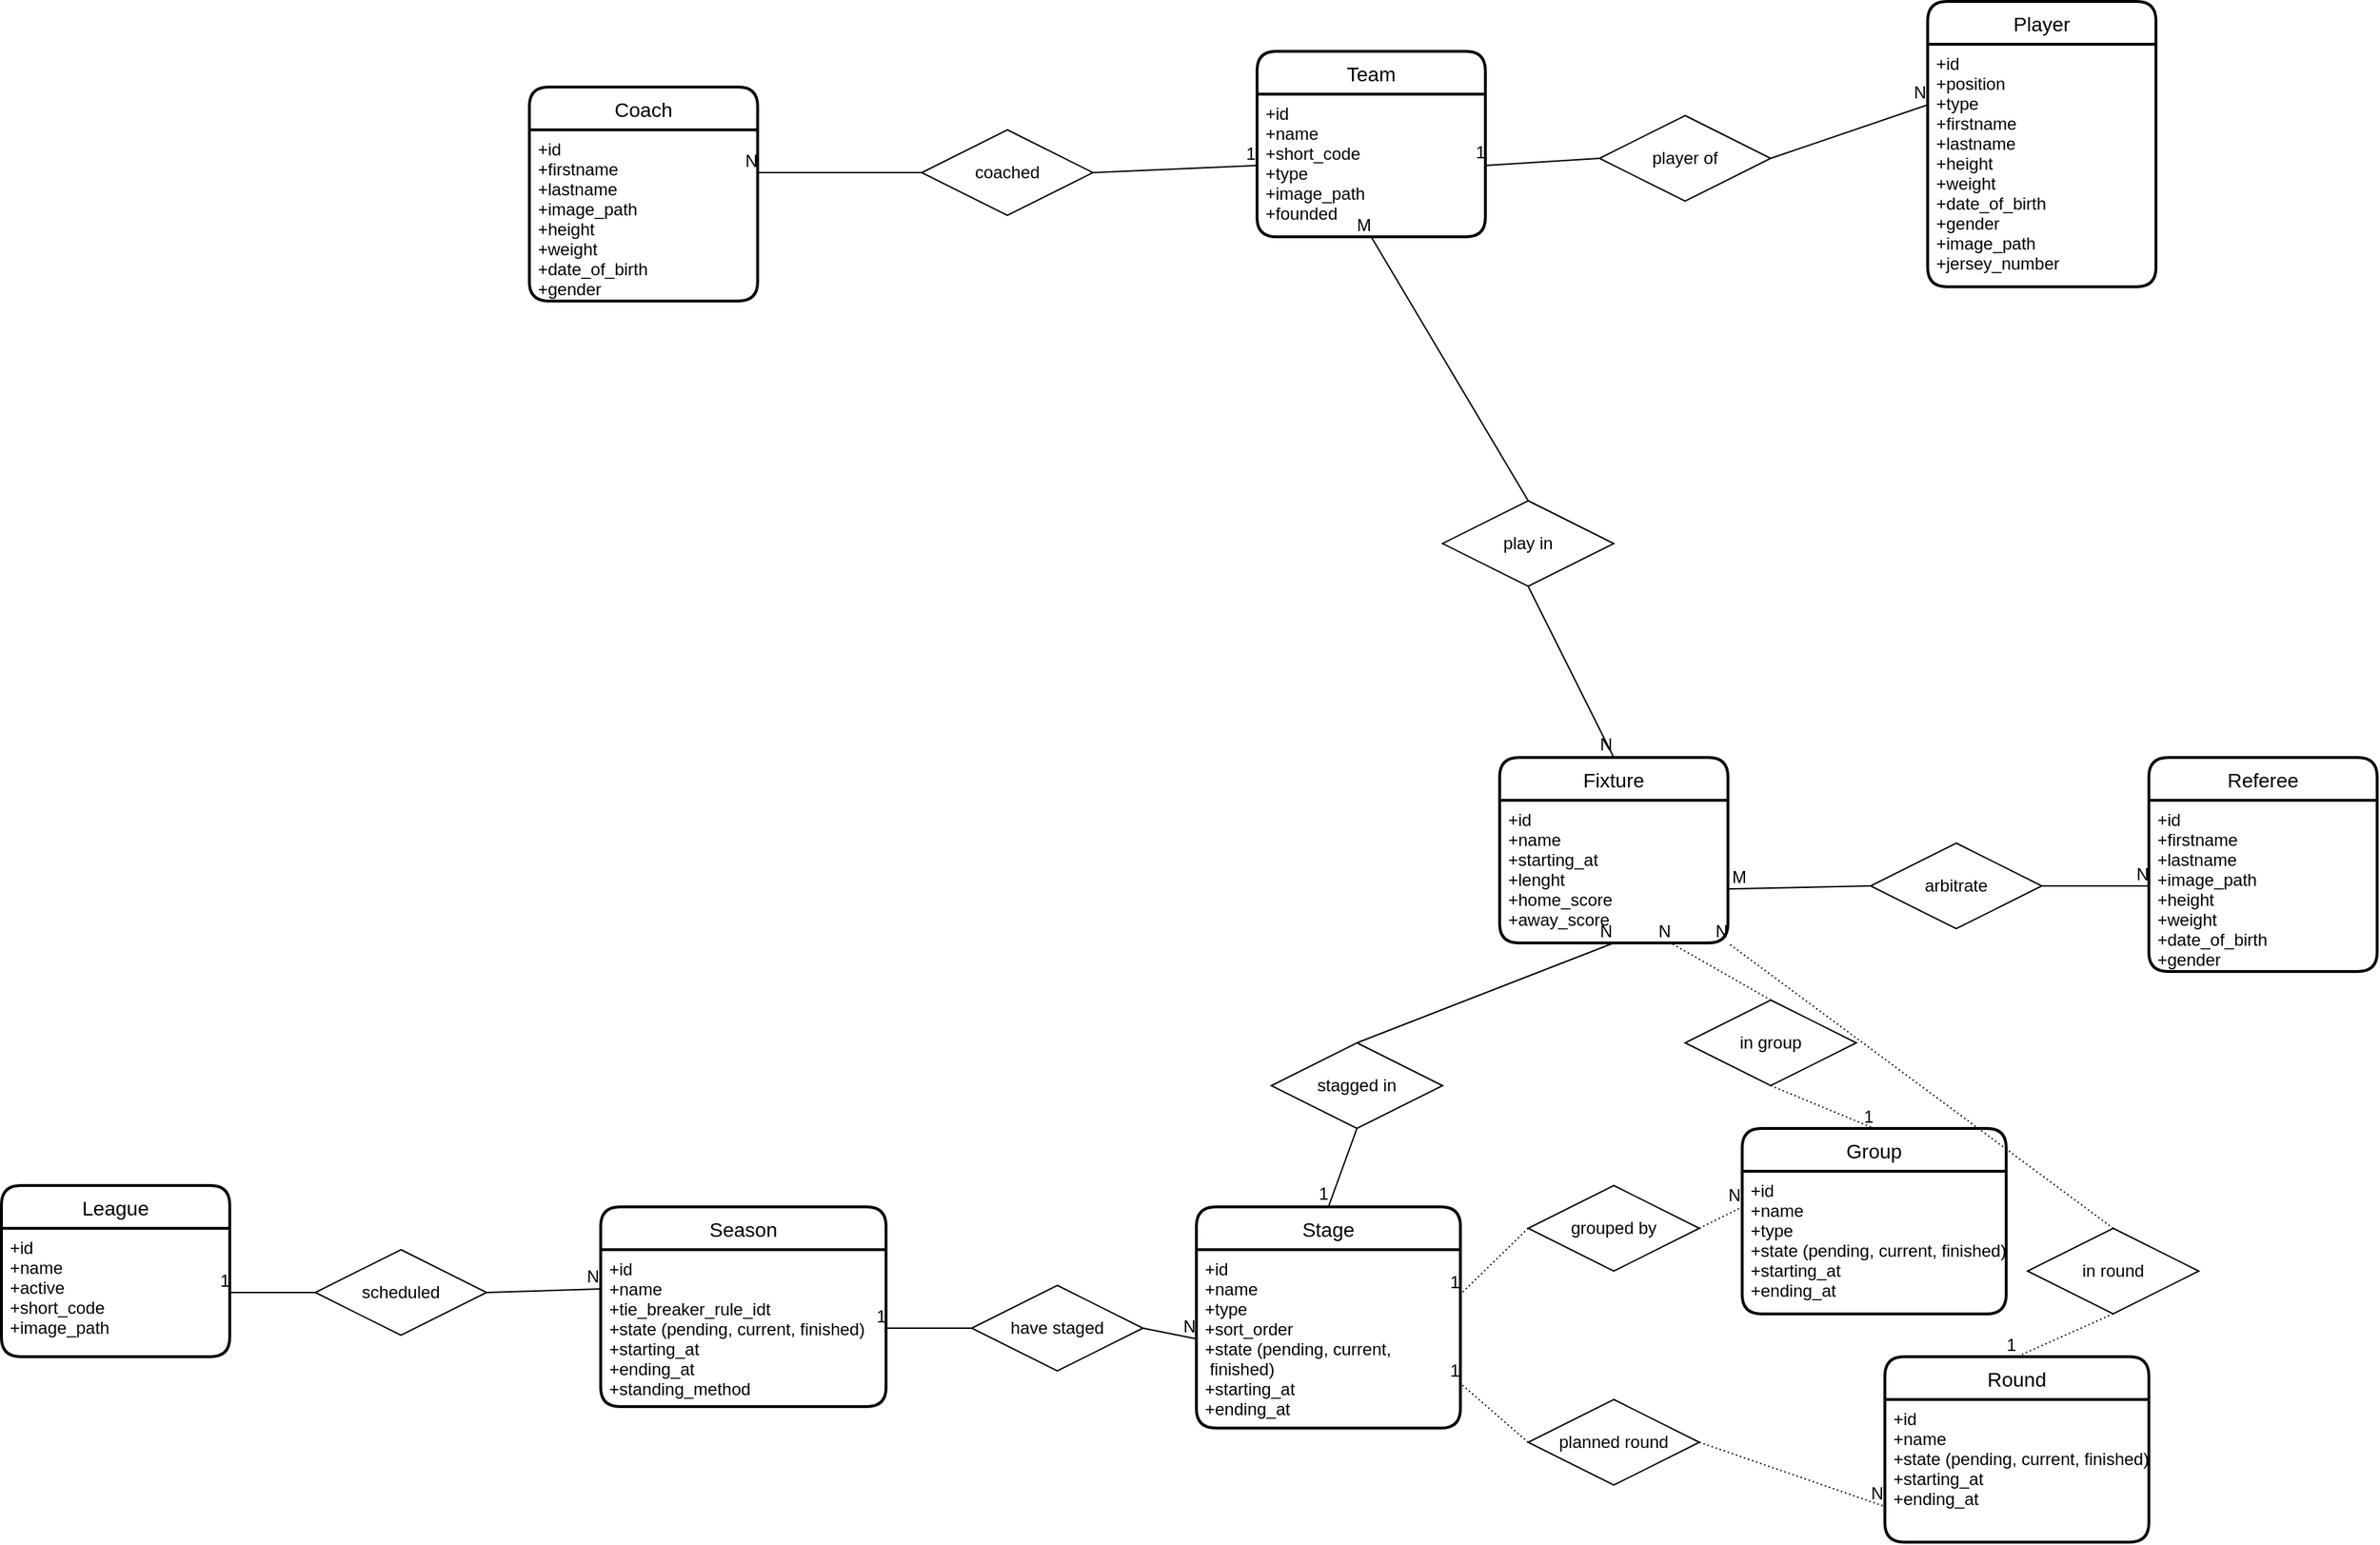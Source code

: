 <mxfile>
    <diagram id="R2lEEEUBdFMjLlhIrx00" name="E/R">
        <mxGraphModel dx="2905" dy="1395" grid="1" gridSize="10" guides="1" tooltips="1" connect="1" arrows="1" fold="1" page="1" pageScale="1" pageWidth="850" pageHeight="1100" math="0" shadow="0" extFonts="Permanent Marker^https://fonts.googleapis.com/css?family=Permanent+Marker">
            <root>
                <mxCell id="0"/>
                <mxCell id="1" parent="0"/>
                <mxCell id="2" value="Fixture" style="swimlane;childLayout=stackLayout;horizontal=1;startSize=30;horizontalStack=0;rounded=1;fontSize=14;fontStyle=0;strokeWidth=2;resizeParent=0;resizeLast=1;shadow=0;dashed=0;align=center;" parent="1" vertex="1">
                    <mxGeometry x="770" y="-90" width="160" height="130" as="geometry"/>
                </mxCell>
                <mxCell id="3" value="+id&#10;+name&#10;+starting_at&#10;+lenght&#10;+home_score&#10;+away_score" style="align=left;strokeColor=none;fillColor=none;spacingLeft=4;fontSize=12;verticalAlign=top;resizable=0;rotatable=0;part=1;" parent="2" vertex="1">
                    <mxGeometry y="30" width="160" height="100" as="geometry"/>
                </mxCell>
                <mxCell id="4" value="League" style="swimlane;childLayout=stackLayout;horizontal=1;startSize=30;horizontalStack=0;rounded=1;fontSize=14;fontStyle=0;strokeWidth=2;resizeParent=0;resizeLast=1;shadow=0;dashed=0;align=center;" parent="1" vertex="1">
                    <mxGeometry x="-280" y="210" width="160" height="120" as="geometry"/>
                </mxCell>
                <mxCell id="5" value="+id&#10;+name&#10;+active&#10;+short_code&#10;+image_path" style="align=left;strokeColor=none;fillColor=none;spacingLeft=4;fontSize=12;verticalAlign=top;resizable=0;rotatable=0;part=1;" parent="4" vertex="1">
                    <mxGeometry y="30" width="160" height="90" as="geometry"/>
                </mxCell>
                <mxCell id="6" value="Season" style="swimlane;childLayout=stackLayout;horizontal=1;startSize=30;horizontalStack=0;rounded=1;fontSize=14;fontStyle=0;strokeWidth=2;resizeParent=0;resizeLast=1;shadow=0;dashed=0;align=center;" parent="1" vertex="1">
                    <mxGeometry x="140" y="225" width="200" height="140" as="geometry"/>
                </mxCell>
                <mxCell id="7" value="+id&#10;+name&#10;+tie_breaker_rule_idt&#10;+state (pending, current, finished)&#10;+starting_at&#10;+ending_at&#10;+standing_method&#10;" style="align=left;strokeColor=none;fillColor=none;spacingLeft=4;fontSize=12;verticalAlign=top;resizable=0;rotatable=0;part=1;" parent="6" vertex="1">
                    <mxGeometry y="30" width="200" height="110" as="geometry"/>
                </mxCell>
                <mxCell id="23" value="Stage" style="swimlane;childLayout=stackLayout;horizontal=1;startSize=30;horizontalStack=0;rounded=1;fontSize=14;fontStyle=0;strokeWidth=2;resizeParent=0;resizeLast=1;shadow=0;dashed=0;align=center;" parent="1" vertex="1">
                    <mxGeometry x="557.5" y="225" width="185" height="155" as="geometry"/>
                </mxCell>
                <mxCell id="24" value="+id&#10;+name&#10;+type&#10;+sort_order&#10;+state (pending, current,&#10; finished)&#10;+starting_at&#10;+ending_at&#10;" style="align=left;strokeColor=none;fillColor=none;spacingLeft=4;fontSize=12;verticalAlign=top;resizable=0;rotatable=0;part=1;" parent="23" vertex="1">
                    <mxGeometry y="30" width="185" height="125" as="geometry"/>
                </mxCell>
                <mxCell id="25" value="Group" style="swimlane;childLayout=stackLayout;horizontal=1;startSize=30;horizontalStack=0;rounded=1;fontSize=14;fontStyle=0;strokeWidth=2;resizeParent=0;resizeLast=1;shadow=0;dashed=0;align=center;" parent="1" vertex="1">
                    <mxGeometry x="940" y="170" width="185" height="130" as="geometry"/>
                </mxCell>
                <mxCell id="26" value="+id&#10;+name&#10;+type&#10;+state (pending, current, finished)&#10;+starting_at&#10;+ending_at" style="align=left;strokeColor=none;fillColor=none;spacingLeft=4;fontSize=12;verticalAlign=top;resizable=0;rotatable=0;part=1;" parent="25" vertex="1">
                    <mxGeometry y="30" width="185" height="100" as="geometry"/>
                </mxCell>
                <mxCell id="40" value="stagged in" style="shape=rhombus;perimeter=rhombusPerimeter;whiteSpace=wrap;html=1;align=center;" parent="1" vertex="1">
                    <mxGeometry x="610" y="110" width="120" height="60" as="geometry"/>
                </mxCell>
                <mxCell id="41" value="" style="endArrow=none;html=1;rounded=0;exitX=0.5;exitY=1;exitDx=0;exitDy=0;entryX=0.5;entryY=0;entryDx=0;entryDy=0;" parent="1" source="40" target="23" edge="1">
                    <mxGeometry relative="1" as="geometry">
                        <mxPoint x="720" y="370" as="sourcePoint"/>
                        <mxPoint x="470.0" y="330" as="targetPoint"/>
                    </mxGeometry>
                </mxCell>
                <mxCell id="42" value="1" style="resizable=0;html=1;align=right;verticalAlign=bottom;" parent="41" connectable="0" vertex="1">
                    <mxGeometry x="1" relative="1" as="geometry"/>
                </mxCell>
                <mxCell id="43" value="" style="endArrow=none;html=1;rounded=0;entryX=0.5;entryY=1;entryDx=0;entryDy=0;exitX=0.5;exitY=0;exitDx=0;exitDy=0;" parent="1" source="40" target="3" edge="1">
                    <mxGeometry relative="1" as="geometry">
                        <mxPoint x="640" y="170" as="sourcePoint"/>
                        <mxPoint x="990" y="230.0" as="targetPoint"/>
                    </mxGeometry>
                </mxCell>
                <mxCell id="44" value="N" style="resizable=0;html=1;align=right;verticalAlign=bottom;" parent="43" connectable="0" vertex="1">
                    <mxGeometry x="1" relative="1" as="geometry"/>
                </mxCell>
                <mxCell id="45" value="in group" style="shape=rhombus;perimeter=rhombusPerimeter;whiteSpace=wrap;html=1;align=center;" parent="1" vertex="1">
                    <mxGeometry x="900" y="80" width="120" height="60" as="geometry"/>
                </mxCell>
                <mxCell id="50" value="" style="endArrow=none;html=1;rounded=0;dashed=1;dashPattern=1 2;exitX=0.5;exitY=1;exitDx=0;exitDy=0;entryX=0.5;entryY=0;entryDx=0;entryDy=0;" parent="1" source="45" target="25" edge="1">
                    <mxGeometry relative="1" as="geometry">
                        <mxPoint x="970" y="160" as="sourcePoint"/>
                        <mxPoint x="1070" y="200" as="targetPoint"/>
                    </mxGeometry>
                </mxCell>
                <mxCell id="51" value="1" style="resizable=0;html=1;align=right;verticalAlign=bottom;" parent="50" connectable="0" vertex="1">
                    <mxGeometry x="1" relative="1" as="geometry"/>
                </mxCell>
                <mxCell id="52" value="" style="endArrow=none;html=1;rounded=0;dashed=1;dashPattern=1 2;entryX=0.75;entryY=1;entryDx=0;entryDy=0;exitX=0.5;exitY=0;exitDx=0;exitDy=0;" parent="1" source="45" target="3" edge="1">
                    <mxGeometry relative="1" as="geometry">
                        <mxPoint x="750" y="160" as="sourcePoint"/>
                        <mxPoint x="910" y="160" as="targetPoint"/>
                    </mxGeometry>
                </mxCell>
                <mxCell id="53" value="N" style="resizable=0;html=1;align=right;verticalAlign=bottom;" parent="52" connectable="0" vertex="1">
                    <mxGeometry x="1" relative="1" as="geometry"/>
                </mxCell>
                <mxCell id="55" value="scheduled" style="shape=rhombus;perimeter=rhombusPerimeter;whiteSpace=wrap;html=1;align=center;" parent="1" vertex="1">
                    <mxGeometry x="-60" y="255" width="120" height="60" as="geometry"/>
                </mxCell>
                <mxCell id="56" value="" style="endArrow=none;html=1;rounded=0;entryX=1;entryY=0.5;entryDx=0;entryDy=0;exitX=0;exitY=0.5;exitDx=0;exitDy=0;" parent="1" source="55" target="5" edge="1">
                    <mxGeometry relative="1" as="geometry">
                        <mxPoint x="110" y="190" as="sourcePoint"/>
                        <mxPoint x="270" y="190" as="targetPoint"/>
                    </mxGeometry>
                </mxCell>
                <mxCell id="57" value="1" style="resizable=0;html=1;align=right;verticalAlign=bottom;" parent="56" connectable="0" vertex="1">
                    <mxGeometry x="1" relative="1" as="geometry"/>
                </mxCell>
                <mxCell id="58" value="" style="endArrow=none;html=1;rounded=0;entryX=0;entryY=0.25;entryDx=0;entryDy=0;exitX=1;exitY=0.5;exitDx=0;exitDy=0;" parent="1" source="55" target="7" edge="1">
                    <mxGeometry relative="1" as="geometry">
                        <mxPoint x="110" y="190" as="sourcePoint"/>
                        <mxPoint x="270" y="190" as="targetPoint"/>
                    </mxGeometry>
                </mxCell>
                <mxCell id="59" value="N" style="resizable=0;html=1;align=right;verticalAlign=bottom;" parent="58" connectable="0" vertex="1">
                    <mxGeometry x="1" relative="1" as="geometry"/>
                </mxCell>
                <mxCell id="60" value="have staged" style="shape=rhombus;perimeter=rhombusPerimeter;whiteSpace=wrap;html=1;align=center;" parent="1" vertex="1">
                    <mxGeometry x="400" y="280" width="120" height="60" as="geometry"/>
                </mxCell>
                <mxCell id="61" value="" style="endArrow=none;html=1;rounded=0;entryX=1;entryY=0.5;entryDx=0;entryDy=0;exitX=0;exitY=0.5;exitDx=0;exitDy=0;" parent="1" source="60" target="7" edge="1">
                    <mxGeometry relative="1" as="geometry">
                        <mxPoint x="290" y="150" as="sourcePoint"/>
                        <mxPoint x="450" y="150" as="targetPoint"/>
                    </mxGeometry>
                </mxCell>
                <mxCell id="62" value="1" style="resizable=0;html=1;align=right;verticalAlign=bottom;" parent="61" connectable="0" vertex="1">
                    <mxGeometry x="1" relative="1" as="geometry"/>
                </mxCell>
                <mxCell id="63" value="" style="endArrow=none;html=1;rounded=0;exitX=1;exitY=0.5;exitDx=0;exitDy=0;entryX=0;entryY=0.5;entryDx=0;entryDy=0;" parent="1" source="60" target="24" edge="1">
                    <mxGeometry relative="1" as="geometry">
                        <mxPoint x="440" y="240" as="sourcePoint"/>
                        <mxPoint x="600" y="240" as="targetPoint"/>
                    </mxGeometry>
                </mxCell>
                <mxCell id="64" value="N" style="resizable=0;html=1;align=right;verticalAlign=bottom;" parent="63" connectable="0" vertex="1">
                    <mxGeometry x="1" relative="1" as="geometry"/>
                </mxCell>
                <mxCell id="65" value="Round" style="swimlane;childLayout=stackLayout;horizontal=1;startSize=30;horizontalStack=0;rounded=1;fontSize=14;fontStyle=0;strokeWidth=2;resizeParent=0;resizeLast=1;shadow=0;dashed=0;align=center;" parent="1" vertex="1">
                    <mxGeometry x="1040" y="330" width="185" height="130" as="geometry"/>
                </mxCell>
                <mxCell id="66" value="+id&#10;+name&#10;+state (pending, current, finished)&#10;+starting_at&#10;+ending_at" style="align=left;strokeColor=none;fillColor=none;spacingLeft=4;fontSize=12;verticalAlign=top;resizable=0;rotatable=0;part=1;" parent="65" vertex="1">
                    <mxGeometry y="30" width="185" height="100" as="geometry"/>
                </mxCell>
                <mxCell id="67" value="" style="endArrow=none;html=1;rounded=0;dashed=1;dashPattern=1 2;entryX=1;entryY=1;entryDx=0;entryDy=0;exitX=0.5;exitY=0;exitDx=0;exitDy=0;" parent="1" source="69" target="3" edge="1">
                    <mxGeometry relative="1" as="geometry">
                        <mxPoint x="1090" y="60" as="sourcePoint"/>
                        <mxPoint x="1020" y="20" as="targetPoint"/>
                    </mxGeometry>
                </mxCell>
                <mxCell id="68" value="N" style="resizable=0;html=1;align=right;verticalAlign=bottom;" parent="67" connectable="0" vertex="1">
                    <mxGeometry x="1" relative="1" as="geometry"/>
                </mxCell>
                <mxCell id="69" value="in round" style="shape=rhombus;perimeter=rhombusPerimeter;whiteSpace=wrap;html=1;align=center;" parent="1" vertex="1">
                    <mxGeometry x="1140" y="240" width="120" height="60" as="geometry"/>
                </mxCell>
                <mxCell id="70" value="" style="endArrow=none;html=1;rounded=0;dashed=1;dashPattern=1 2;exitX=0.5;exitY=1;exitDx=0;exitDy=0;entryX=0.5;entryY=0;entryDx=0;entryDy=0;" parent="1" source="69" target="65" edge="1">
                    <mxGeometry relative="1" as="geometry">
                        <mxPoint x="1191.25" y="125" as="sourcePoint"/>
                        <mxPoint x="1213.75" y="210" as="targetPoint"/>
                    </mxGeometry>
                </mxCell>
                <mxCell id="71" value="1" style="resizable=0;html=1;align=right;verticalAlign=bottom;" parent="70" connectable="0" vertex="1">
                    <mxGeometry x="1" relative="1" as="geometry"/>
                </mxCell>
                <mxCell id="72" value="grouped by" style="shape=rhombus;perimeter=rhombusPerimeter;whiteSpace=wrap;html=1;align=center;" vertex="1" parent="1">
                    <mxGeometry x="790" y="210" width="120" height="60" as="geometry"/>
                </mxCell>
                <mxCell id="73" value="planned round" style="shape=rhombus;perimeter=rhombusPerimeter;whiteSpace=wrap;html=1;align=center;" vertex="1" parent="1">
                    <mxGeometry x="790" y="360" width="120" height="60" as="geometry"/>
                </mxCell>
                <mxCell id="79" value="" style="endArrow=none;html=1;rounded=0;dashed=1;dashPattern=1 2;entryX=1;entryY=0.75;entryDx=0;entryDy=0;exitX=0;exitY=0.5;exitDx=0;exitDy=0;" edge="1" parent="1" source="73" target="24">
                    <mxGeometry relative="1" as="geometry">
                        <mxPoint x="690" y="290" as="sourcePoint"/>
                        <mxPoint x="850" y="290" as="targetPoint"/>
                    </mxGeometry>
                </mxCell>
                <mxCell id="80" value="1" style="resizable=0;html=1;align=right;verticalAlign=bottom;" connectable="0" vertex="1" parent="79">
                    <mxGeometry x="1" relative="1" as="geometry"/>
                </mxCell>
                <mxCell id="81" value="" style="endArrow=none;html=1;rounded=0;dashed=1;dashPattern=1 2;entryX=0;entryY=0.75;entryDx=0;entryDy=0;exitX=1;exitY=0.5;exitDx=0;exitDy=0;" edge="1" parent="1" source="73" target="66">
                    <mxGeometry relative="1" as="geometry">
                        <mxPoint x="740" y="290" as="sourcePoint"/>
                        <mxPoint x="900" y="290" as="targetPoint"/>
                    </mxGeometry>
                </mxCell>
                <mxCell id="82" value="N" style="resizable=0;html=1;align=right;verticalAlign=bottom;" connectable="0" vertex="1" parent="81">
                    <mxGeometry x="1" relative="1" as="geometry"/>
                </mxCell>
                <mxCell id="83" value="" style="endArrow=none;html=1;rounded=0;dashed=1;dashPattern=1 2;entryX=1;entryY=0.25;entryDx=0;entryDy=0;exitX=0;exitY=0.5;exitDx=0;exitDy=0;" edge="1" parent="1" source="72" target="24">
                    <mxGeometry relative="1" as="geometry">
                        <mxPoint x="837.5" y="311.25" as="sourcePoint"/>
                        <mxPoint x="790" y="270" as="targetPoint"/>
                    </mxGeometry>
                </mxCell>
                <mxCell id="84" value="1" style="resizable=0;html=1;align=right;verticalAlign=bottom;" connectable="0" vertex="1" parent="83">
                    <mxGeometry x="1" relative="1" as="geometry"/>
                </mxCell>
                <mxCell id="85" value="" style="endArrow=none;html=1;rounded=0;dashed=1;dashPattern=1 2;entryX=0;entryY=0.25;entryDx=0;entryDy=0;exitX=1;exitY=0.5;exitDx=0;exitDy=0;" edge="1" parent="1" source="72" target="26">
                    <mxGeometry relative="1" as="geometry">
                        <mxPoint x="840" y="300" as="sourcePoint"/>
                        <mxPoint x="970" y="345" as="targetPoint"/>
                    </mxGeometry>
                </mxCell>
                <mxCell id="86" value="N" style="resizable=0;html=1;align=right;verticalAlign=bottom;" connectable="0" vertex="1" parent="85">
                    <mxGeometry x="1" relative="1" as="geometry"/>
                </mxCell>
                <mxCell id="99" value="Team" style="swimlane;childLayout=stackLayout;horizontal=1;startSize=30;horizontalStack=0;rounded=1;fontSize=14;fontStyle=0;strokeWidth=2;resizeParent=0;resizeLast=1;shadow=0;dashed=0;align=center;" vertex="1" parent="1">
                    <mxGeometry x="600" y="-585" width="160" height="130" as="geometry"/>
                </mxCell>
                <mxCell id="100" value="+id&#10;+name&#10;+short_code&#10;+type&#10;+image_path&#10;+founded" style="align=left;strokeColor=none;fillColor=none;spacingLeft=4;fontSize=12;verticalAlign=top;resizable=0;rotatable=0;part=1;" vertex="1" parent="99">
                    <mxGeometry y="30" width="160" height="100" as="geometry"/>
                </mxCell>
                <mxCell id="101" value="Player" style="swimlane;childLayout=stackLayout;horizontal=1;startSize=30;horizontalStack=0;rounded=1;fontSize=14;fontStyle=0;strokeWidth=2;resizeParent=0;resizeLast=1;shadow=0;dashed=0;align=center;" vertex="1" parent="1">
                    <mxGeometry x="1070" y="-620" width="160" height="200" as="geometry"/>
                </mxCell>
                <mxCell id="102" value="+id&#10;+position&#10;+type&#10;+firstname&#10;+lastname&#10;+height&#10;+weight&#10;+date_of_birth&#10;+gender&#10;+image_path&#10;+jersey_number" style="align=left;strokeColor=none;fillColor=none;spacingLeft=4;fontSize=12;verticalAlign=top;resizable=0;rotatable=0;part=1;" vertex="1" parent="101">
                    <mxGeometry y="30" width="160" height="170" as="geometry"/>
                </mxCell>
                <mxCell id="105" value="Coach" style="swimlane;childLayout=stackLayout;horizontal=1;startSize=30;horizontalStack=0;rounded=1;fontSize=14;fontStyle=0;strokeWidth=2;resizeParent=0;resizeLast=1;shadow=0;dashed=0;align=center;" vertex="1" parent="1">
                    <mxGeometry x="90" y="-560" width="160" height="150" as="geometry"/>
                </mxCell>
                <mxCell id="106" value="+id&#10;+firstname&#10;+lastname&#10;+image_path&#10;+height&#10;+weight&#10;+date_of_birth&#10;+gender" style="align=left;strokeColor=none;fillColor=none;spacingLeft=4;fontSize=12;verticalAlign=top;resizable=0;rotatable=0;part=1;" vertex="1" parent="105">
                    <mxGeometry y="30" width="160" height="120" as="geometry"/>
                </mxCell>
                <mxCell id="109" value="Referee" style="swimlane;childLayout=stackLayout;horizontal=1;startSize=30;horizontalStack=0;rounded=1;fontSize=14;fontStyle=0;strokeWidth=2;resizeParent=0;resizeLast=1;shadow=0;dashed=0;align=center;" vertex="1" parent="1">
                    <mxGeometry x="1225" y="-90" width="160" height="150" as="geometry"/>
                </mxCell>
                <mxCell id="110" value="+id&#10;+firstname&#10;+lastname&#10;+image_path&#10;+height&#10;+weight&#10;+date_of_birth&#10;+gender" style="align=left;strokeColor=none;fillColor=none;spacingLeft=4;fontSize=12;verticalAlign=top;resizable=0;rotatable=0;part=1;" vertex="1" parent="109">
                    <mxGeometry y="30" width="160" height="120" as="geometry"/>
                </mxCell>
                <mxCell id="111" value="player of" style="shape=rhombus;perimeter=rhombusPerimeter;whiteSpace=wrap;html=1;align=center;" vertex="1" parent="1">
                    <mxGeometry x="840" y="-540" width="120" height="60" as="geometry"/>
                </mxCell>
                <mxCell id="112" value="coached" style="shape=rhombus;perimeter=rhombusPerimeter;whiteSpace=wrap;html=1;align=center;" vertex="1" parent="1">
                    <mxGeometry x="365" y="-530" width="120" height="60" as="geometry"/>
                </mxCell>
                <mxCell id="113" value="arbitrate" style="shape=rhombus;perimeter=rhombusPerimeter;whiteSpace=wrap;html=1;align=center;" vertex="1" parent="1">
                    <mxGeometry x="1030" y="-30" width="120" height="60" as="geometry"/>
                </mxCell>
                <mxCell id="114" value="" style="endArrow=none;html=1;rounded=0;entryX=0;entryY=0.5;entryDx=0;entryDy=0;exitX=1;exitY=0.5;exitDx=0;exitDy=0;" edge="1" parent="1" source="112" target="100">
                    <mxGeometry relative="1" as="geometry">
                        <mxPoint x="380" y="-780" as="sourcePoint"/>
                        <mxPoint x="540" y="-780" as="targetPoint"/>
                    </mxGeometry>
                </mxCell>
                <mxCell id="115" value="1" style="resizable=0;html=1;align=right;verticalAlign=bottom;" connectable="0" vertex="1" parent="114">
                    <mxGeometry x="1" relative="1" as="geometry"/>
                </mxCell>
                <mxCell id="120" value="" style="endArrow=none;html=1;rounded=0;entryX=1;entryY=0.25;entryDx=0;entryDy=0;exitX=0;exitY=0.5;exitDx=0;exitDy=0;" edge="1" parent="1" source="112" target="106">
                    <mxGeometry relative="1" as="geometry">
                        <mxPoint x="380" y="-610" as="sourcePoint"/>
                        <mxPoint x="540" y="-610" as="targetPoint"/>
                    </mxGeometry>
                </mxCell>
                <mxCell id="121" value="N" style="resizable=0;html=1;align=right;verticalAlign=bottom;" connectable="0" vertex="1" parent="120">
                    <mxGeometry x="1" relative="1" as="geometry"/>
                </mxCell>
                <mxCell id="122" value="" style="endArrow=none;html=1;rounded=0;entryX=0;entryY=0.25;entryDx=0;entryDy=0;exitX=1;exitY=0.5;exitDx=0;exitDy=0;" edge="1" parent="1" source="111" target="102">
                    <mxGeometry relative="1" as="geometry">
                        <mxPoint x="120" y="-635" as="sourcePoint"/>
                        <mxPoint x="80" y="-640" as="targetPoint"/>
                    </mxGeometry>
                </mxCell>
                <mxCell id="123" value="N" style="resizable=0;html=1;align=right;verticalAlign=bottom;" connectable="0" vertex="1" parent="122">
                    <mxGeometry x="1" relative="1" as="geometry"/>
                </mxCell>
                <mxCell id="124" value="" style="endArrow=none;html=1;rounded=0;exitX=0;exitY=0.5;exitDx=0;exitDy=0;entryX=1;entryY=0.5;entryDx=0;entryDy=0;" edge="1" parent="1" source="111" target="100">
                    <mxGeometry relative="1" as="geometry">
                        <mxPoint x="240" y="-635" as="sourcePoint"/>
                        <mxPoint x="470" y="-520" as="targetPoint"/>
                    </mxGeometry>
                </mxCell>
                <mxCell id="125" value="1" style="resizable=0;html=1;align=right;verticalAlign=bottom;" connectable="0" vertex="1" parent="124">
                    <mxGeometry x="1" relative="1" as="geometry"/>
                </mxCell>
                <mxCell id="128" value="play in" style="shape=rhombus;perimeter=rhombusPerimeter;whiteSpace=wrap;html=1;align=center;" vertex="1" parent="1">
                    <mxGeometry x="730" y="-270" width="120" height="60" as="geometry"/>
                </mxCell>
                <mxCell id="129" value="" style="endArrow=none;html=1;rounded=0;entryX=0.5;entryY=1;entryDx=0;entryDy=0;exitX=0.5;exitY=0;exitDx=0;exitDy=0;" edge="1" parent="1" source="128" target="100">
                    <mxGeometry relative="1" as="geometry">
                        <mxPoint x="690" y="-230" as="sourcePoint"/>
                        <mxPoint x="850" y="-230" as="targetPoint"/>
                    </mxGeometry>
                </mxCell>
                <mxCell id="130" value="M" style="resizable=0;html=1;align=right;verticalAlign=bottom;" connectable="0" vertex="1" parent="129">
                    <mxGeometry x="1" relative="1" as="geometry"/>
                </mxCell>
                <mxCell id="131" value="" style="endArrow=none;html=1;rounded=0;exitX=0.5;exitY=1;exitDx=0;exitDy=0;entryX=0.5;entryY=0;entryDx=0;entryDy=0;" edge="1" parent="1" source="128" target="2">
                    <mxGeometry relative="1" as="geometry">
                        <mxPoint x="690" y="-230" as="sourcePoint"/>
                        <mxPoint x="720" y="-160" as="targetPoint"/>
                    </mxGeometry>
                </mxCell>
                <mxCell id="132" value="N" style="resizable=0;html=1;align=right;verticalAlign=bottom;" connectable="0" vertex="1" parent="131">
                    <mxGeometry x="1" relative="1" as="geometry"/>
                </mxCell>
                <mxCell id="133" value="" style="endArrow=none;html=1;rounded=0;exitX=1.004;exitY=0.621;exitDx=0;exitDy=0;exitPerimeter=0;entryX=0;entryY=0.5;entryDx=0;entryDy=0;" edge="1" parent="1" source="3" target="113">
                    <mxGeometry relative="1" as="geometry">
                        <mxPoint x="1070" y="-80" as="sourcePoint"/>
                        <mxPoint x="1230" y="-80" as="targetPoint"/>
                    </mxGeometry>
                </mxCell>
                <mxCell id="134" value="M" style="resizable=0;html=1;align=left;verticalAlign=bottom;" connectable="0" vertex="1" parent="133">
                    <mxGeometry x="-1" relative="1" as="geometry"/>
                </mxCell>
                <mxCell id="138" value="" style="endArrow=none;html=1;rounded=0;entryX=0;entryY=0.5;entryDx=0;entryDy=0;exitX=1;exitY=0.5;exitDx=0;exitDy=0;" edge="1" parent="1" source="113" target="110">
                    <mxGeometry relative="1" as="geometry">
                        <mxPoint x="900" y="-150" as="sourcePoint"/>
                        <mxPoint x="1060" y="-150" as="targetPoint"/>
                    </mxGeometry>
                </mxCell>
                <mxCell id="140" value="N" style="resizable=0;html=1;align=right;verticalAlign=bottom;" connectable="0" vertex="1" parent="138">
                    <mxGeometry x="1" relative="1" as="geometry"/>
                </mxCell>
            </root>
        </mxGraphModel>
    </diagram>
</mxfile>